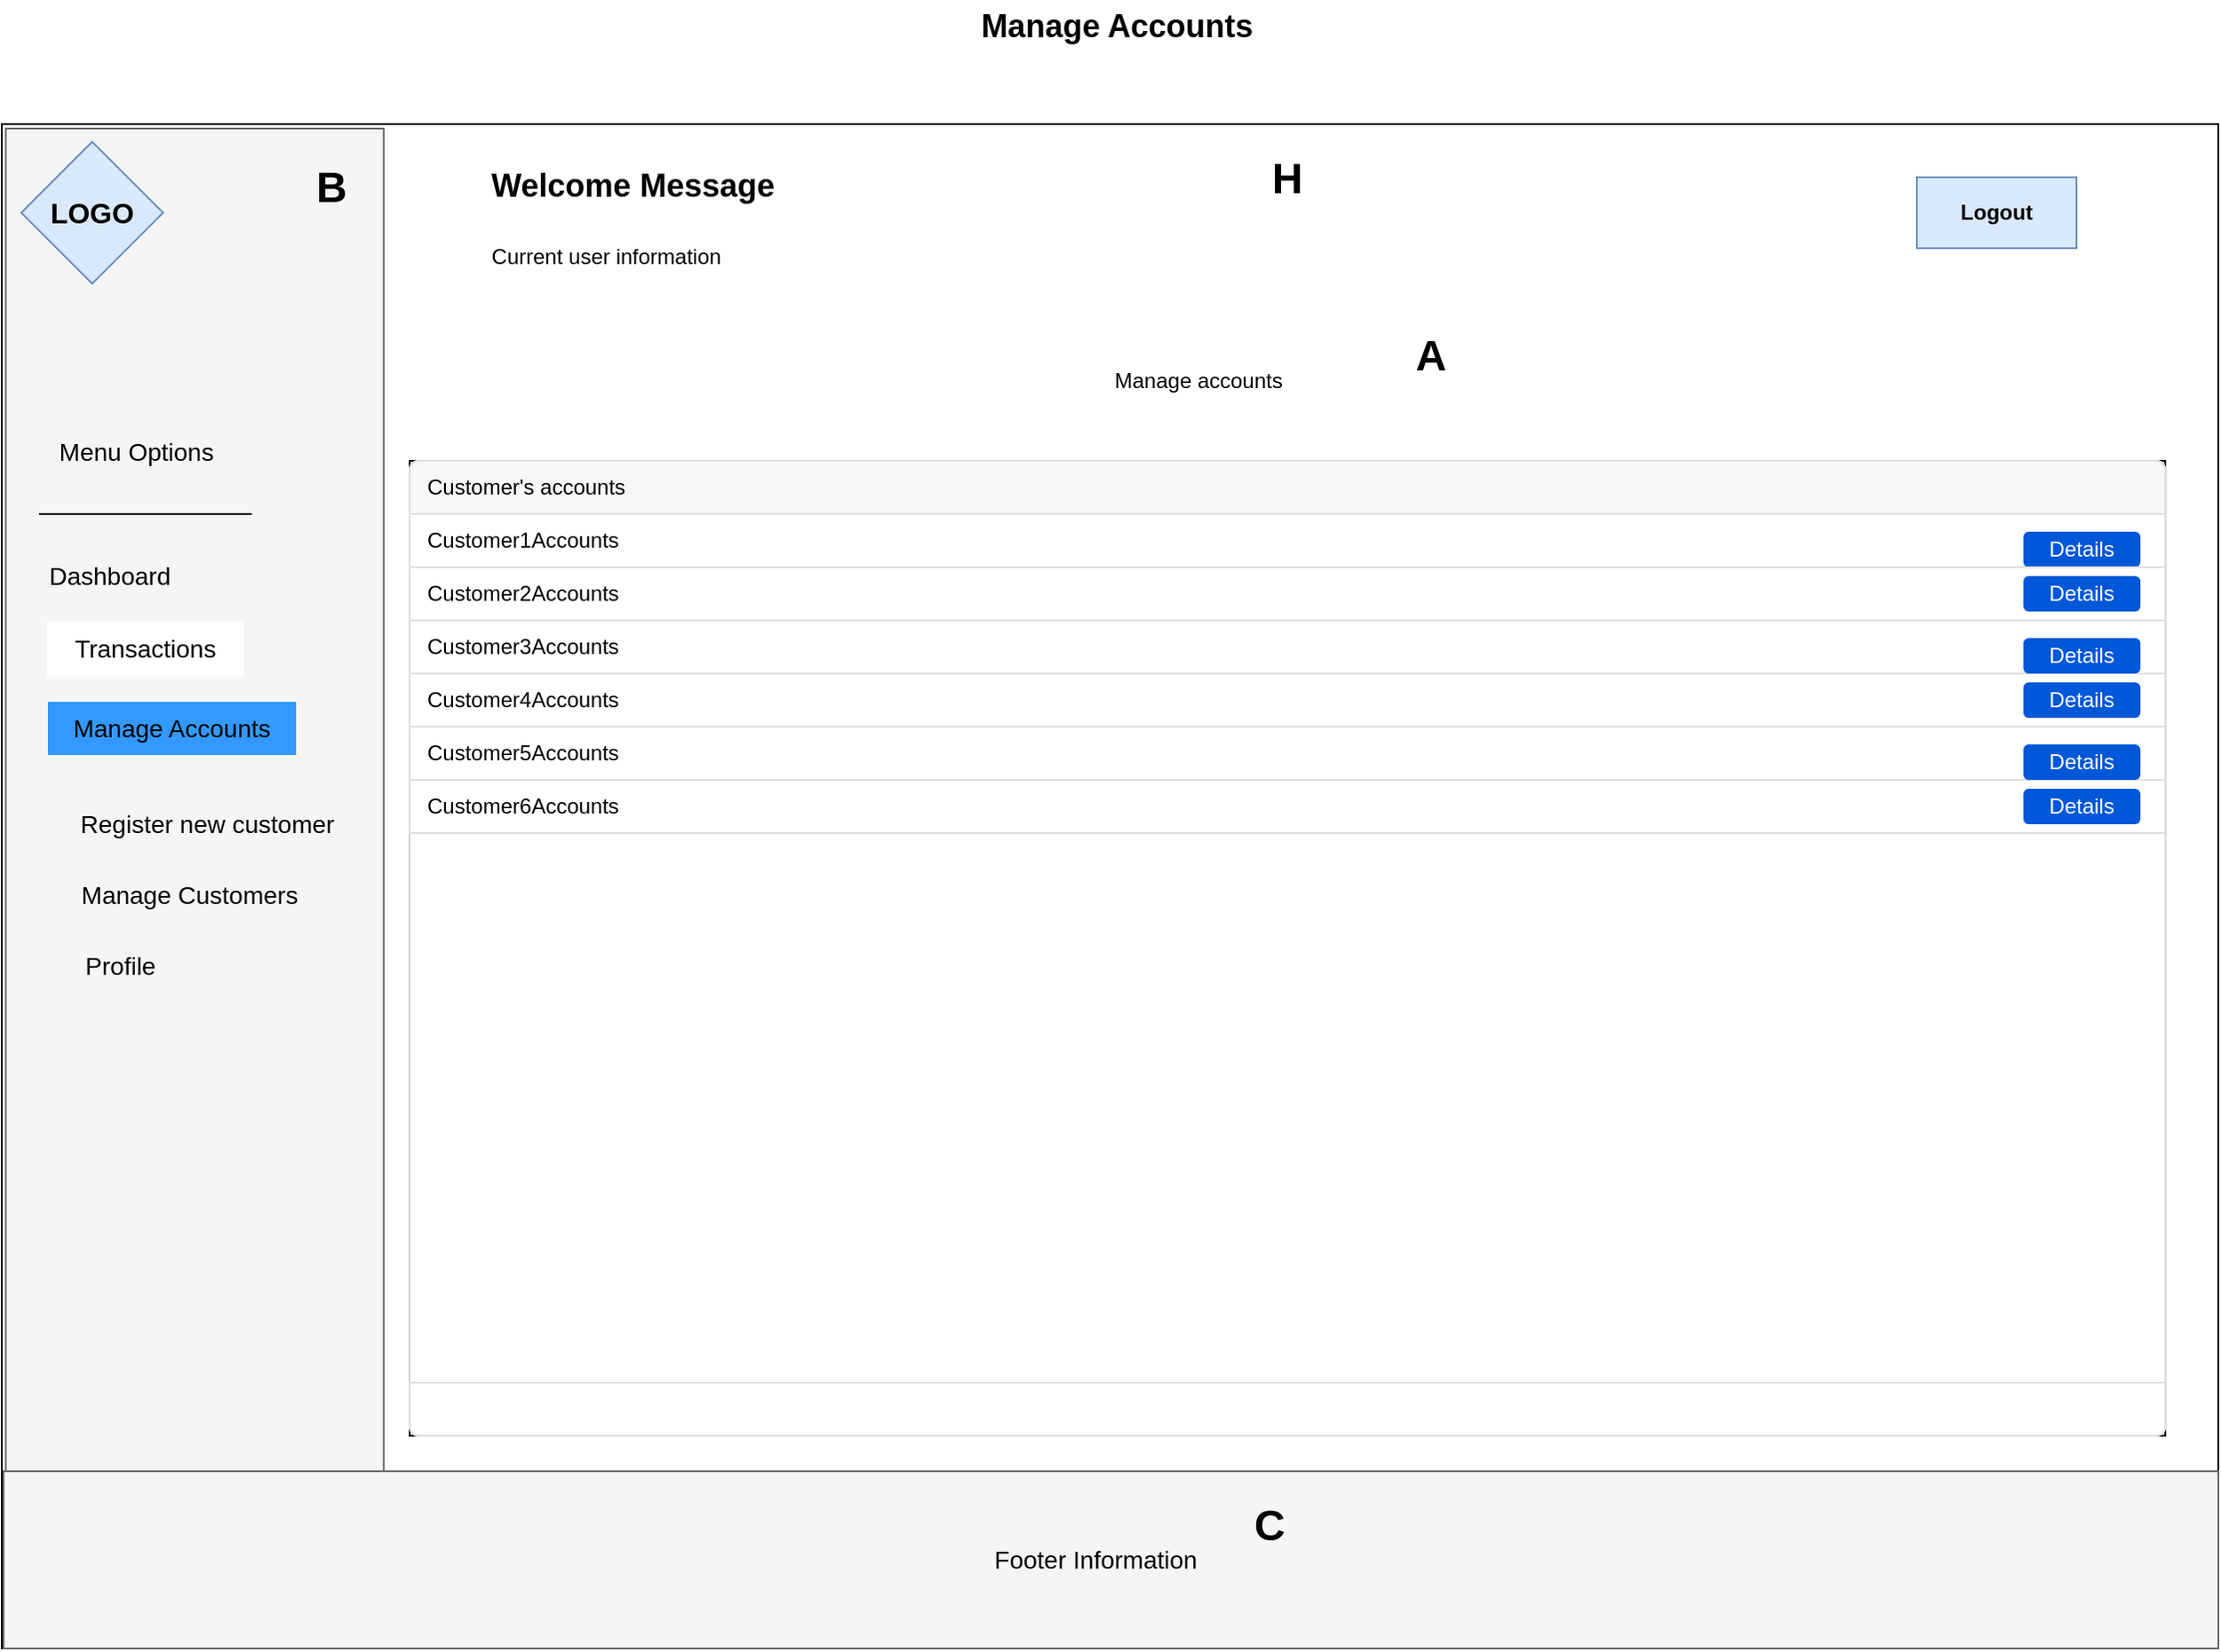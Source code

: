 <mxfile version="24.5.3" type="device">
  <diagram id="3j9G0F825_cHGCq9AKto" name="Page-2">
    <mxGraphModel dx="3041" dy="-1248" grid="1" gridSize="10" guides="1" tooltips="1" connect="1" arrows="1" fold="1" page="1" pageScale="1" pageWidth="827" pageHeight="1169" math="0" shadow="0">
      <root>
        <mxCell id="0" />
        <mxCell id="1" parent="0" />
        <mxCell id="QFe1ScGnCT4EniJzE_eW-2" value="" style="rounded=0;whiteSpace=wrap;html=1;" parent="1" vertex="1">
          <mxGeometry x="-171" y="3150" width="1250" height="860" as="geometry" />
        </mxCell>
        <mxCell id="QFe1ScGnCT4EniJzE_eW-3" value="" style="rounded=0;whiteSpace=wrap;html=1;fillColor=#f5f5f5;fontColor=#333333;strokeColor=#666666;rotation=-270;" parent="1" vertex="1">
          <mxGeometry x="-490.93" y="3474.69" width="857.5" height="213.13" as="geometry" />
        </mxCell>
        <mxCell id="QFe1ScGnCT4EniJzE_eW-4" value="&lt;font size=&quot;3&quot;&gt;&lt;b&gt;LOGO&lt;/b&gt;&lt;/font&gt;" style="rhombus;whiteSpace=wrap;html=1;fillColor=#dae8fc;strokeColor=#6c8ebf;" parent="1" vertex="1">
          <mxGeometry x="-160" y="3160" width="80" height="80" as="geometry" />
        </mxCell>
        <mxCell id="QFe1ScGnCT4EniJzE_eW-5" value="&lt;b&gt;Logout&lt;/b&gt;" style="rounded=0;whiteSpace=wrap;html=1;fillColor=#dae8fc;strokeColor=#6c8ebf;" parent="1" vertex="1">
          <mxGeometry x="909" y="3180" width="90" height="40" as="geometry" />
        </mxCell>
        <mxCell id="QFe1ScGnCT4EniJzE_eW-6" value="" style="rounded=0;whiteSpace=wrap;html=1;fillColor=#f5f5f5;fontColor=#f5f5f5;strokeColor=#666666;" parent="1" vertex="1">
          <mxGeometry x="-170" y="3910" width="1249" height="100" as="geometry" />
        </mxCell>
        <mxCell id="QFe1ScGnCT4EniJzE_eW-7" value="&lt;font style=&quot;font-size: 14px;&quot;&gt;Footer Information&lt;/font&gt;" style="text;html=1;align=center;verticalAlign=middle;whiteSpace=wrap;rounded=0;" parent="1" vertex="1">
          <mxGeometry x="383" y="3945" width="126" height="30" as="geometry" />
        </mxCell>
        <mxCell id="QFe1ScGnCT4EniJzE_eW-8" value="" style="rounded=0;whiteSpace=wrap;html=1;" parent="1" vertex="1">
          <mxGeometry x="59.07" y="3340" width="990" height="550" as="geometry" />
        </mxCell>
        <mxCell id="QFe1ScGnCT4EniJzE_eW-9" value="&lt;b&gt;&lt;font style=&quot;font-size: 18px;&quot;&gt;Welcome Message&lt;/font&gt;&lt;/b&gt;" style="text;html=1;align=center;verticalAlign=middle;whiteSpace=wrap;rounded=0;" parent="1" vertex="1">
          <mxGeometry x="70" y="3170" width="230" height="30" as="geometry" />
        </mxCell>
        <mxCell id="QFe1ScGnCT4EniJzE_eW-10" value="Current user information" style="text;html=1;align=center;verticalAlign=middle;whiteSpace=wrap;rounded=0;" parent="1" vertex="1">
          <mxGeometry x="90" y="3210" width="160" height="30" as="geometry" />
        </mxCell>
        <mxCell id="QFe1ScGnCT4EniJzE_eW-11" value="&lt;font style=&quot;font-size: 14px;&quot;&gt;Menu Options&lt;/font&gt;" style="text;html=1;align=center;verticalAlign=middle;whiteSpace=wrap;rounded=0;" parent="1" vertex="1">
          <mxGeometry x="-150" y="3320" width="110" height="30" as="geometry" />
        </mxCell>
        <mxCell id="QFe1ScGnCT4EniJzE_eW-12" value="&lt;font style=&quot;font-size: 14px;&quot;&gt;Dashboard&lt;/font&gt;" style="text;html=1;align=center;verticalAlign=middle;whiteSpace=wrap;rounded=0;" parent="1" vertex="1">
          <mxGeometry x="-165" y="3390" width="110" height="30" as="geometry" />
        </mxCell>
        <mxCell id="QFe1ScGnCT4EniJzE_eW-13" value="&lt;font style=&quot;font-size: 14px;&quot;&gt;Transactions&lt;/font&gt;" style="text;html=1;align=center;verticalAlign=middle;whiteSpace=wrap;rounded=0;fillColor=#FFFFFF;strokeColor=#FFFFFF;" parent="1" vertex="1">
          <mxGeometry x="-145" y="3431.26" width="110" height="30" as="geometry" />
        </mxCell>
        <mxCell id="QFe1ScGnCT4EniJzE_eW-14" value="&lt;font style=&quot;font-size: 14px;&quot;&gt;Manage Accounts&lt;/font&gt;" style="text;html=1;align=center;verticalAlign=middle;whiteSpace=wrap;rounded=0;fillColor=#3399FF;" parent="1" vertex="1">
          <mxGeometry x="-145" y="3475.95" width="140" height="30" as="geometry" />
        </mxCell>
        <mxCell id="QFe1ScGnCT4EniJzE_eW-15" value="&lt;font style=&quot;font-size: 14px;&quot;&gt;Register new customer&lt;/font&gt;" style="text;html=1;align=center;verticalAlign=middle;whiteSpace=wrap;rounded=0;" parent="1" vertex="1">
          <mxGeometry x="-145" y="3530" width="180" height="30" as="geometry" />
        </mxCell>
        <mxCell id="QFe1ScGnCT4EniJzE_eW-16" value="&lt;font style=&quot;font-size: 14px;&quot;&gt;Manage Customers&lt;/font&gt;" style="text;html=1;align=center;verticalAlign=middle;whiteSpace=wrap;rounded=0;" parent="1" vertex="1">
          <mxGeometry x="-130" y="3570" width="130" height="30" as="geometry" />
        </mxCell>
        <mxCell id="QFe1ScGnCT4EniJzE_eW-17" value="&lt;font style=&quot;font-size: 14px;&quot;&gt;Profile&lt;/font&gt;" style="text;html=1;align=center;verticalAlign=middle;whiteSpace=wrap;rounded=0;" parent="1" vertex="1">
          <mxGeometry x="-159" y="3610" width="110" height="30" as="geometry" />
        </mxCell>
        <mxCell id="QFe1ScGnCT4EniJzE_eW-18" style="edgeStyle=orthogonalEdgeStyle;rounded=0;orthogonalLoop=1;jettySize=auto;html=1;exitX=0.5;exitY=1;exitDx=0;exitDy=0;" parent="1" source="QFe1ScGnCT4EniJzE_eW-17" target="QFe1ScGnCT4EniJzE_eW-17" edge="1">
          <mxGeometry relative="1" as="geometry" />
        </mxCell>
        <mxCell id="QFe1ScGnCT4EniJzE_eW-19" value="" style="endArrow=none;html=1;rounded=0;" parent="1" edge="1">
          <mxGeometry width="50" height="50" relative="1" as="geometry">
            <mxPoint x="-30" y="3370" as="sourcePoint" />
            <mxPoint x="-150" y="3370" as="targetPoint" />
          </mxGeometry>
        </mxCell>
        <mxCell id="QFe1ScGnCT4EniJzE_eW-20" value="Manage accounts" style="text;html=1;align=center;verticalAlign=middle;whiteSpace=wrap;rounded=0;" parent="1" vertex="1">
          <mxGeometry x="449" y="3280" width="110.07" height="30" as="geometry" />
        </mxCell>
        <mxCell id="QFe1ScGnCT4EniJzE_eW-21" value="" style="html=1;shadow=0;dashed=0;shape=mxgraph.bootstrap.rrect;rSize=5;strokeColor=#DFDFDF;html=1;whiteSpace=wrap;fillColor=#FFFFFF;fontColor=#000000;" parent="1" vertex="1">
          <mxGeometry x="59.07" y="3340" width="990" height="550" as="geometry" />
        </mxCell>
        <mxCell id="QFe1ScGnCT4EniJzE_eW-22" value="Customer&#39;s accounts" style="html=1;shadow=0;dashed=0;shape=mxgraph.bootstrap.topButton;strokeColor=inherit;fillColor=#F7F7F7;rSize=5;perimeter=none;whiteSpace=wrap;resizeWidth=1;align=left;spacing=10;" parent="QFe1ScGnCT4EniJzE_eW-21" vertex="1">
          <mxGeometry width="990" height="30" relative="1" as="geometry" />
        </mxCell>
        <mxCell id="QFe1ScGnCT4EniJzE_eW-23" value="Customer1Accounts" style="strokeColor=inherit;fillColor=inherit;gradientColor=inherit;fontColor=inherit;html=1;shadow=0;dashed=0;perimeter=none;whiteSpace=wrap;resizeWidth=1;align=left;spacing=10;" parent="QFe1ScGnCT4EniJzE_eW-21" vertex="1">
          <mxGeometry width="990" height="30" relative="1" as="geometry">
            <mxPoint y="30" as="offset" />
          </mxGeometry>
        </mxCell>
        <mxCell id="QFe1ScGnCT4EniJzE_eW-24" value="Customer3Accounts" style="strokeColor=inherit;fillColor=inherit;gradientColor=inherit;fontColor=inherit;html=1;shadow=0;dashed=0;perimeter=none;whiteSpace=wrap;resizeWidth=1;align=left;spacing=10;" parent="QFe1ScGnCT4EniJzE_eW-21" vertex="1">
          <mxGeometry width="990" height="30" relative="1" as="geometry">
            <mxPoint y="90" as="offset" />
          </mxGeometry>
        </mxCell>
        <mxCell id="QFe1ScGnCT4EniJzE_eW-25" value="" style="strokeColor=inherit;fillColor=inherit;gradientColor=inherit;fontColor=inherit;html=1;shadow=0;dashed=0;shape=mxgraph.bootstrap.bottomButton;rSize=5;perimeter=none;whiteSpace=wrap;resizeWidth=1;resizeHeight=0;align=left;spacing=10;" parent="QFe1ScGnCT4EniJzE_eW-21" vertex="1">
          <mxGeometry y="1" width="990" height="30" relative="1" as="geometry">
            <mxPoint y="-30" as="offset" />
          </mxGeometry>
        </mxCell>
        <mxCell id="QFe1ScGnCT4EniJzE_eW-26" value="Details" style="rounded=1;fillColor=#0057D8;strokeColor=none;html=1;whiteSpace=wrap;fontColor=#ffffff;align=center;verticalAlign=middle;fontStyle=0;fontSize=12;sketch=0;" parent="QFe1ScGnCT4EniJzE_eW-21" vertex="1">
          <mxGeometry x="910" y="40" width="66" height="20" as="geometry" />
        </mxCell>
        <mxCell id="QFe1ScGnCT4EniJzE_eW-27" value="Customer6Accounts" style="strokeColor=inherit;fillColor=inherit;gradientColor=inherit;fontColor=inherit;html=1;shadow=0;dashed=0;perimeter=none;whiteSpace=wrap;resizeWidth=1;align=left;spacing=10;" parent="QFe1ScGnCT4EniJzE_eW-21" vertex="1">
          <mxGeometry y="180" width="990" height="30" as="geometry" />
        </mxCell>
        <mxCell id="QFe1ScGnCT4EniJzE_eW-28" value="Customer5Accounts" style="strokeColor=inherit;fillColor=inherit;gradientColor=inherit;fontColor=inherit;html=1;shadow=0;dashed=0;perimeter=none;whiteSpace=wrap;resizeWidth=1;align=left;spacing=10;" parent="QFe1ScGnCT4EniJzE_eW-21" vertex="1">
          <mxGeometry y="150" width="990" height="30" as="geometry" />
        </mxCell>
        <mxCell id="QFe1ScGnCT4EniJzE_eW-29" value="Customer4Accounts" style="strokeColor=inherit;fillColor=inherit;gradientColor=inherit;fontColor=inherit;html=1;shadow=0;dashed=0;perimeter=none;whiteSpace=wrap;resizeWidth=1;align=left;spacing=10;" parent="QFe1ScGnCT4EniJzE_eW-21" vertex="1">
          <mxGeometry y="120" width="990" height="30" as="geometry" />
        </mxCell>
        <mxCell id="QFe1ScGnCT4EniJzE_eW-30" value="Customer2Accounts" style="strokeColor=inherit;fillColor=inherit;gradientColor=inherit;fontColor=inherit;html=1;shadow=0;dashed=0;perimeter=none;whiteSpace=wrap;resizeWidth=1;align=left;spacing=10;" parent="QFe1ScGnCT4EniJzE_eW-21" vertex="1">
          <mxGeometry y="60" width="990" height="30" as="geometry" />
        </mxCell>
        <mxCell id="QFe1ScGnCT4EniJzE_eW-31" value="Details" style="rounded=1;fillColor=#0057D8;strokeColor=none;html=1;whiteSpace=wrap;fontColor=#ffffff;align=center;verticalAlign=middle;fontStyle=0;fontSize=12;sketch=0;" parent="QFe1ScGnCT4EniJzE_eW-21" vertex="1">
          <mxGeometry x="910" y="65" width="66" height="20" as="geometry" />
        </mxCell>
        <mxCell id="QFe1ScGnCT4EniJzE_eW-32" value="Details" style="rounded=1;fillColor=#0057D8;strokeColor=none;html=1;whiteSpace=wrap;fontColor=#ffffff;align=center;verticalAlign=middle;fontStyle=0;fontSize=12;sketch=0;" parent="QFe1ScGnCT4EniJzE_eW-21" vertex="1">
          <mxGeometry x="910" y="185" width="66" height="20" as="geometry" />
        </mxCell>
        <mxCell id="QFe1ScGnCT4EniJzE_eW-33" value="Details" style="rounded=1;fillColor=#0057D8;strokeColor=none;html=1;whiteSpace=wrap;fontColor=#ffffff;align=center;verticalAlign=middle;fontStyle=0;fontSize=12;sketch=0;" parent="QFe1ScGnCT4EniJzE_eW-21" vertex="1">
          <mxGeometry x="910" y="160" width="66" height="20" as="geometry" />
        </mxCell>
        <mxCell id="QFe1ScGnCT4EniJzE_eW-34" value="Details" style="rounded=1;fillColor=#0057D8;strokeColor=none;html=1;whiteSpace=wrap;fontColor=#ffffff;align=center;verticalAlign=middle;fontStyle=0;fontSize=12;sketch=0;" parent="QFe1ScGnCT4EniJzE_eW-21" vertex="1">
          <mxGeometry x="910" y="125" width="66" height="20" as="geometry" />
        </mxCell>
        <mxCell id="QFe1ScGnCT4EniJzE_eW-35" value="Details" style="rounded=1;fillColor=#0057D8;strokeColor=none;html=1;whiteSpace=wrap;fontColor=#ffffff;align=center;verticalAlign=middle;fontStyle=0;fontSize=12;sketch=0;" parent="QFe1ScGnCT4EniJzE_eW-21" vertex="1">
          <mxGeometry x="910" y="100" width="66" height="20" as="geometry" />
        </mxCell>
        <mxCell id="QFe1ScGnCT4EniJzE_eW-36" style="edgeStyle=orthogonalEdgeStyle;rounded=0;orthogonalLoop=1;jettySize=auto;html=1;exitX=0.5;exitY=1;exitDx=0;exitDy=0;" parent="1" source="QFe1ScGnCT4EniJzE_eW-15" target="QFe1ScGnCT4EniJzE_eW-15" edge="1">
          <mxGeometry relative="1" as="geometry" />
        </mxCell>
        <mxCell id="QFe1ScGnCT4EniJzE_eW-37" value="&lt;font style=&quot;font-size: 18px;&quot;&gt;&lt;b&gt;Manage Accounts&lt;/b&gt;&lt;/font&gt;" style="text;html=1;align=center;verticalAlign=middle;whiteSpace=wrap;rounded=0;" parent="1" vertex="1">
          <mxGeometry x="370" y="3080" width="176" height="30" as="geometry" />
        </mxCell>
        <mxCell id="cE5tkf5CK-e9WLKYT7Nt-1" value="&lt;h1 style=&quot;margin-top: 0px;&quot;&gt;C&lt;/h1&gt;" style="text;html=1;whiteSpace=wrap;overflow=hidden;rounded=0;align=center;" vertex="1" parent="1">
          <mxGeometry x="529.07" y="3920" width="30" height="40" as="geometry" />
        </mxCell>
        <mxCell id="cE5tkf5CK-e9WLKYT7Nt-2" value="&lt;h1 style=&quot;margin-top: 0px;&quot;&gt;H&lt;/h1&gt;" style="text;html=1;whiteSpace=wrap;overflow=hidden;rounded=0;align=center;" vertex="1" parent="1">
          <mxGeometry x="539.07" y="3160" width="30" height="40" as="geometry" />
        </mxCell>
        <mxCell id="cE5tkf5CK-e9WLKYT7Nt-4" value="&lt;h1 style=&quot;margin-top: 0px;&quot;&gt;A&lt;/h1&gt;" style="text;html=1;whiteSpace=wrap;overflow=hidden;rounded=0;align=center;" vertex="1" parent="1">
          <mxGeometry x="620" y="3260" width="30" height="40" as="geometry" />
        </mxCell>
        <mxCell id="cE5tkf5CK-e9WLKYT7Nt-6" value="&lt;h1 style=&quot;margin-top: 0px;&quot;&gt;B&lt;/h1&gt;" style="text;html=1;whiteSpace=wrap;overflow=hidden;rounded=0;align=center;" vertex="1" parent="1">
          <mxGeometry y="3165" width="30" height="40" as="geometry" />
        </mxCell>
      </root>
    </mxGraphModel>
  </diagram>
</mxfile>
